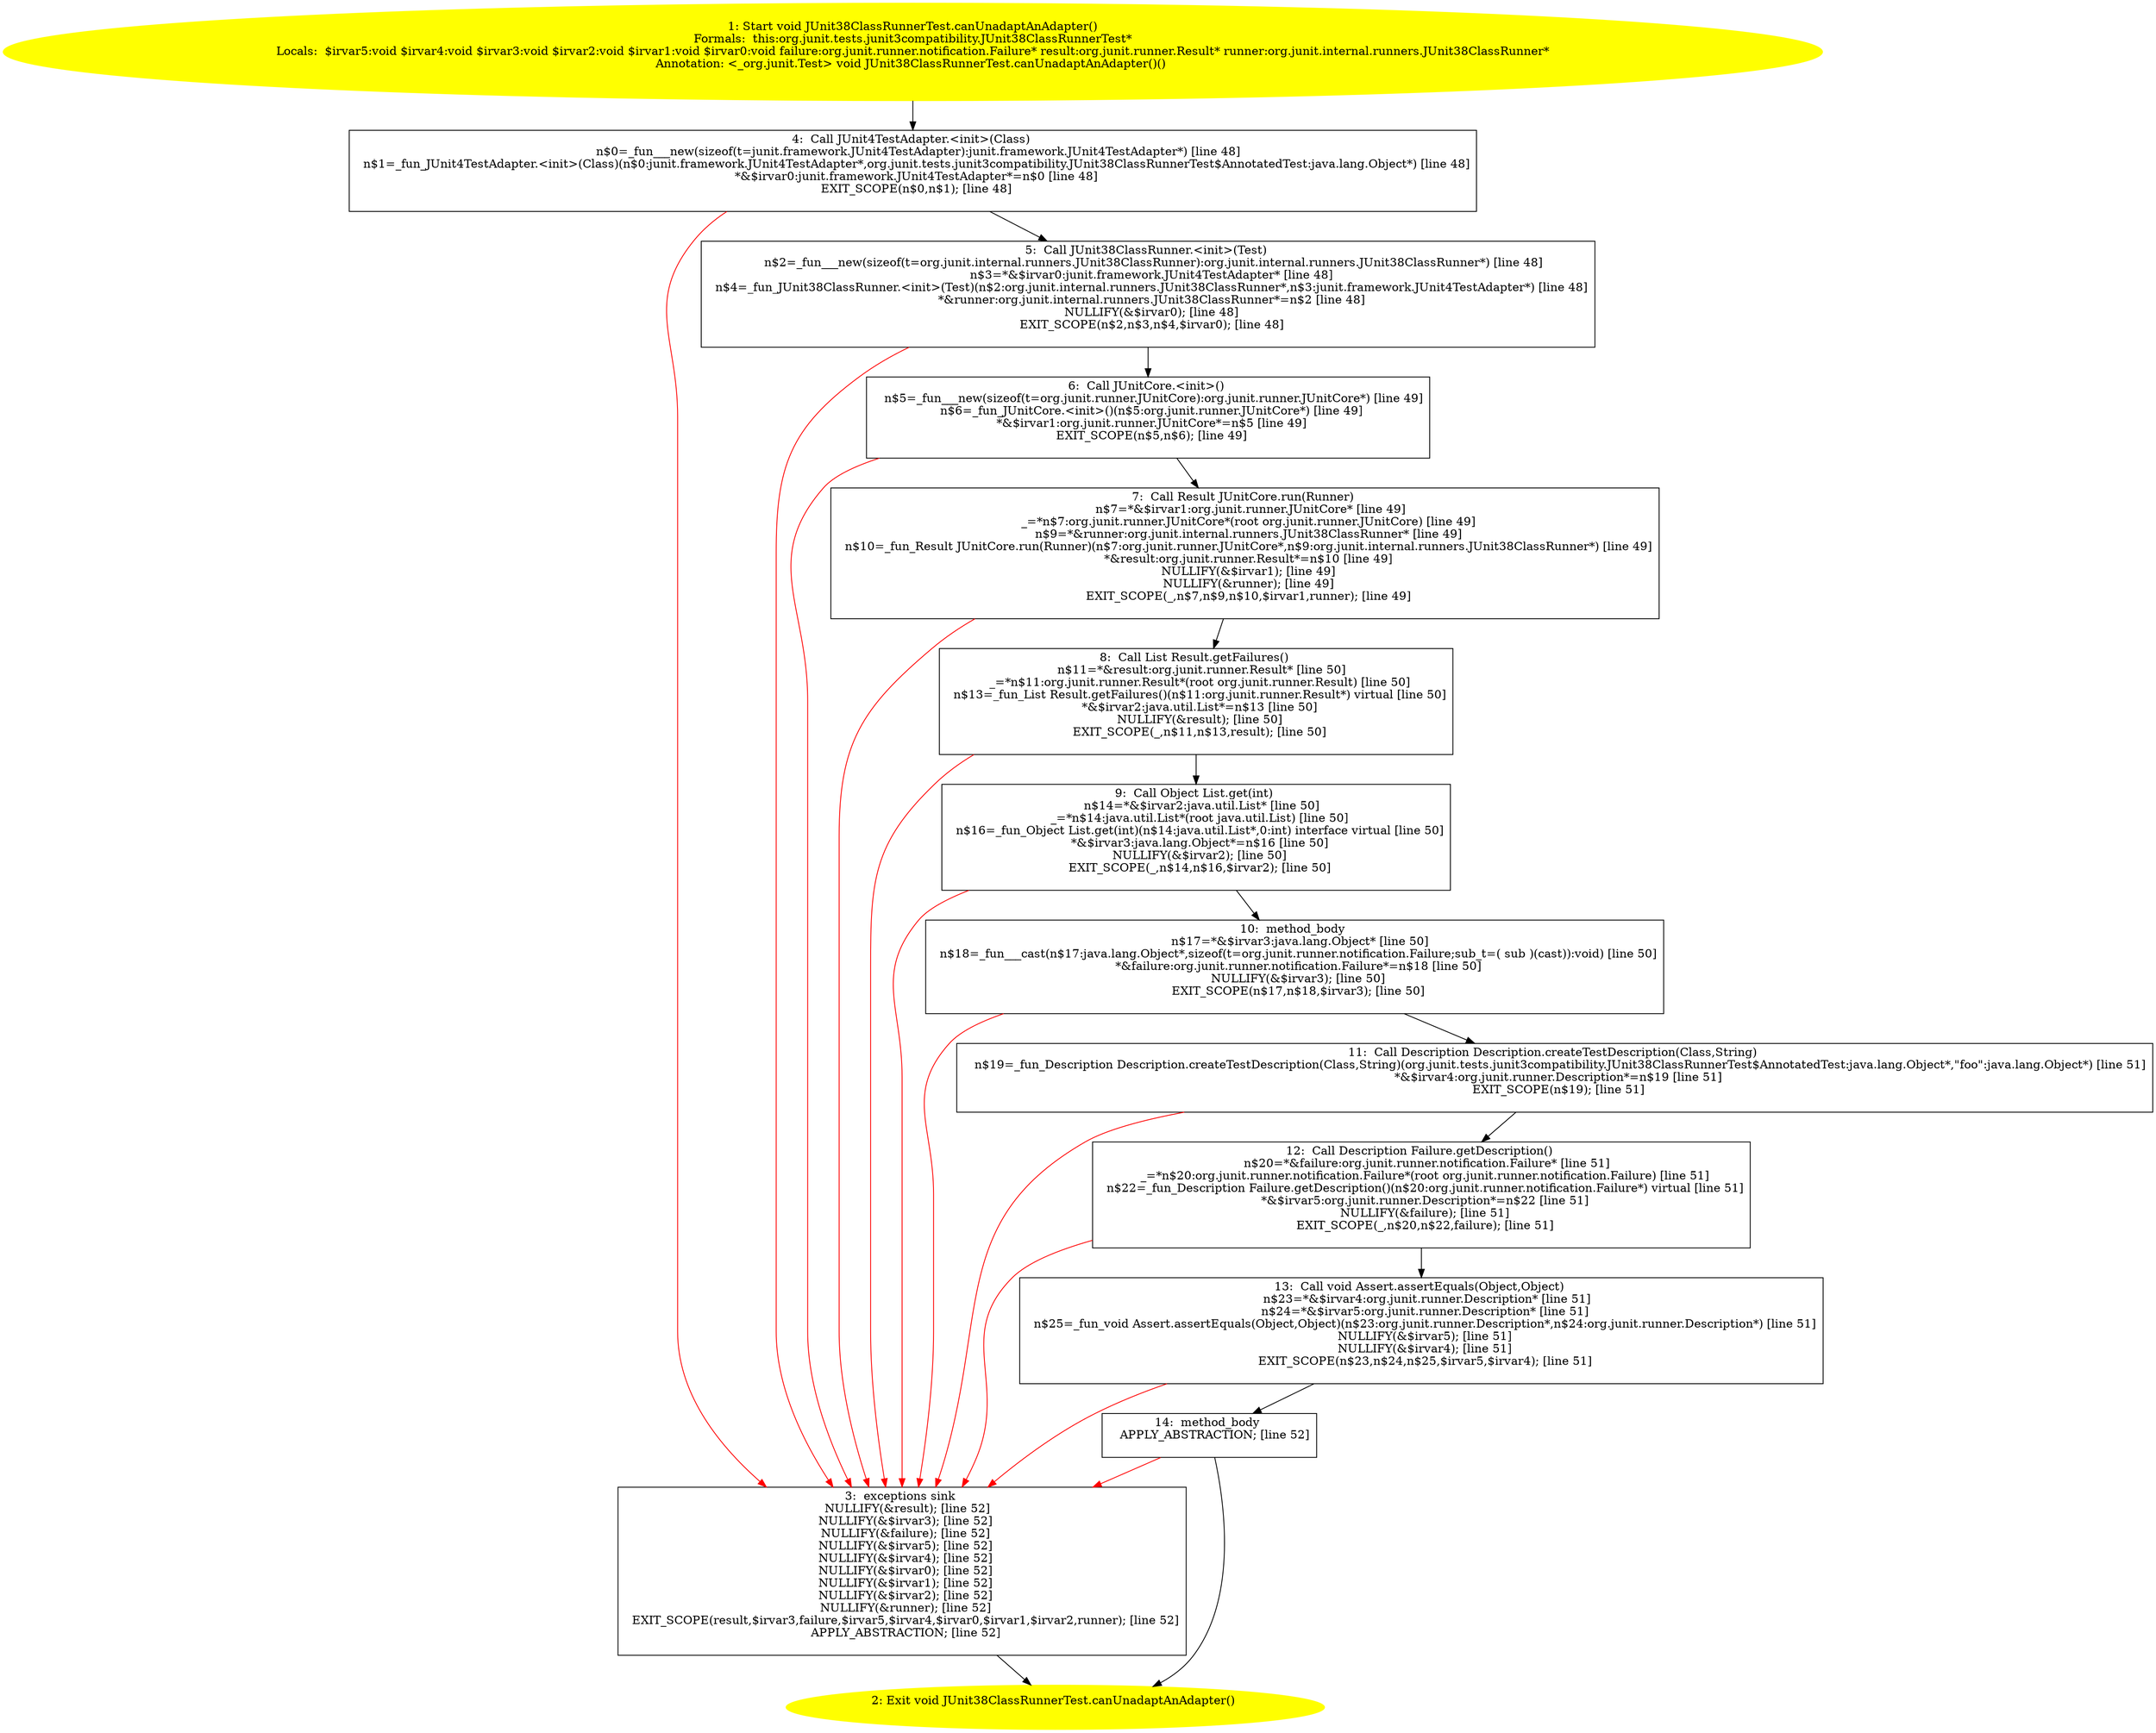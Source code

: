 /* @generated */
digraph cfg {
"org.junit.tests.junit3compatibility.JUnit38ClassRunnerTest.canUnadaptAnAdapter():void.6b862f51f1bc25c391e073fed93e2b44_1" [label="1: Start void JUnit38ClassRunnerTest.canUnadaptAnAdapter()\nFormals:  this:org.junit.tests.junit3compatibility.JUnit38ClassRunnerTest*\nLocals:  $irvar5:void $irvar4:void $irvar3:void $irvar2:void $irvar1:void $irvar0:void failure:org.junit.runner.notification.Failure* result:org.junit.runner.Result* runner:org.junit.internal.runners.JUnit38ClassRunner*\nAnnotation: <_org.junit.Test> void JUnit38ClassRunnerTest.canUnadaptAnAdapter()() \n  " color=yellow style=filled]
	

	 "org.junit.tests.junit3compatibility.JUnit38ClassRunnerTest.canUnadaptAnAdapter():void.6b862f51f1bc25c391e073fed93e2b44_1" -> "org.junit.tests.junit3compatibility.JUnit38ClassRunnerTest.canUnadaptAnAdapter():void.6b862f51f1bc25c391e073fed93e2b44_4" ;
"org.junit.tests.junit3compatibility.JUnit38ClassRunnerTest.canUnadaptAnAdapter():void.6b862f51f1bc25c391e073fed93e2b44_2" [label="2: Exit void JUnit38ClassRunnerTest.canUnadaptAnAdapter() \n  " color=yellow style=filled]
	

"org.junit.tests.junit3compatibility.JUnit38ClassRunnerTest.canUnadaptAnAdapter():void.6b862f51f1bc25c391e073fed93e2b44_3" [label="3:  exceptions sink \n   NULLIFY(&result); [line 52]\n  NULLIFY(&$irvar3); [line 52]\n  NULLIFY(&failure); [line 52]\n  NULLIFY(&$irvar5); [line 52]\n  NULLIFY(&$irvar4); [line 52]\n  NULLIFY(&$irvar0); [line 52]\n  NULLIFY(&$irvar1); [line 52]\n  NULLIFY(&$irvar2); [line 52]\n  NULLIFY(&runner); [line 52]\n  EXIT_SCOPE(result,$irvar3,failure,$irvar5,$irvar4,$irvar0,$irvar1,$irvar2,runner); [line 52]\n  APPLY_ABSTRACTION; [line 52]\n " shape="box"]
	

	 "org.junit.tests.junit3compatibility.JUnit38ClassRunnerTest.canUnadaptAnAdapter():void.6b862f51f1bc25c391e073fed93e2b44_3" -> "org.junit.tests.junit3compatibility.JUnit38ClassRunnerTest.canUnadaptAnAdapter():void.6b862f51f1bc25c391e073fed93e2b44_2" ;
"org.junit.tests.junit3compatibility.JUnit38ClassRunnerTest.canUnadaptAnAdapter():void.6b862f51f1bc25c391e073fed93e2b44_4" [label="4:  Call JUnit4TestAdapter.<init>(Class) \n   n$0=_fun___new(sizeof(t=junit.framework.JUnit4TestAdapter):junit.framework.JUnit4TestAdapter*) [line 48]\n  n$1=_fun_JUnit4TestAdapter.<init>(Class)(n$0:junit.framework.JUnit4TestAdapter*,org.junit.tests.junit3compatibility.JUnit38ClassRunnerTest$AnnotatedTest:java.lang.Object*) [line 48]\n  *&$irvar0:junit.framework.JUnit4TestAdapter*=n$0 [line 48]\n  EXIT_SCOPE(n$0,n$1); [line 48]\n " shape="box"]
	

	 "org.junit.tests.junit3compatibility.JUnit38ClassRunnerTest.canUnadaptAnAdapter():void.6b862f51f1bc25c391e073fed93e2b44_4" -> "org.junit.tests.junit3compatibility.JUnit38ClassRunnerTest.canUnadaptAnAdapter():void.6b862f51f1bc25c391e073fed93e2b44_5" ;
	 "org.junit.tests.junit3compatibility.JUnit38ClassRunnerTest.canUnadaptAnAdapter():void.6b862f51f1bc25c391e073fed93e2b44_4" -> "org.junit.tests.junit3compatibility.JUnit38ClassRunnerTest.canUnadaptAnAdapter():void.6b862f51f1bc25c391e073fed93e2b44_3" [color="red" ];
"org.junit.tests.junit3compatibility.JUnit38ClassRunnerTest.canUnadaptAnAdapter():void.6b862f51f1bc25c391e073fed93e2b44_5" [label="5:  Call JUnit38ClassRunner.<init>(Test) \n   n$2=_fun___new(sizeof(t=org.junit.internal.runners.JUnit38ClassRunner):org.junit.internal.runners.JUnit38ClassRunner*) [line 48]\n  n$3=*&$irvar0:junit.framework.JUnit4TestAdapter* [line 48]\n  n$4=_fun_JUnit38ClassRunner.<init>(Test)(n$2:org.junit.internal.runners.JUnit38ClassRunner*,n$3:junit.framework.JUnit4TestAdapter*) [line 48]\n  *&runner:org.junit.internal.runners.JUnit38ClassRunner*=n$2 [line 48]\n  NULLIFY(&$irvar0); [line 48]\n  EXIT_SCOPE(n$2,n$3,n$4,$irvar0); [line 48]\n " shape="box"]
	

	 "org.junit.tests.junit3compatibility.JUnit38ClassRunnerTest.canUnadaptAnAdapter():void.6b862f51f1bc25c391e073fed93e2b44_5" -> "org.junit.tests.junit3compatibility.JUnit38ClassRunnerTest.canUnadaptAnAdapter():void.6b862f51f1bc25c391e073fed93e2b44_6" ;
	 "org.junit.tests.junit3compatibility.JUnit38ClassRunnerTest.canUnadaptAnAdapter():void.6b862f51f1bc25c391e073fed93e2b44_5" -> "org.junit.tests.junit3compatibility.JUnit38ClassRunnerTest.canUnadaptAnAdapter():void.6b862f51f1bc25c391e073fed93e2b44_3" [color="red" ];
"org.junit.tests.junit3compatibility.JUnit38ClassRunnerTest.canUnadaptAnAdapter():void.6b862f51f1bc25c391e073fed93e2b44_6" [label="6:  Call JUnitCore.<init>() \n   n$5=_fun___new(sizeof(t=org.junit.runner.JUnitCore):org.junit.runner.JUnitCore*) [line 49]\n  n$6=_fun_JUnitCore.<init>()(n$5:org.junit.runner.JUnitCore*) [line 49]\n  *&$irvar1:org.junit.runner.JUnitCore*=n$5 [line 49]\n  EXIT_SCOPE(n$5,n$6); [line 49]\n " shape="box"]
	

	 "org.junit.tests.junit3compatibility.JUnit38ClassRunnerTest.canUnadaptAnAdapter():void.6b862f51f1bc25c391e073fed93e2b44_6" -> "org.junit.tests.junit3compatibility.JUnit38ClassRunnerTest.canUnadaptAnAdapter():void.6b862f51f1bc25c391e073fed93e2b44_7" ;
	 "org.junit.tests.junit3compatibility.JUnit38ClassRunnerTest.canUnadaptAnAdapter():void.6b862f51f1bc25c391e073fed93e2b44_6" -> "org.junit.tests.junit3compatibility.JUnit38ClassRunnerTest.canUnadaptAnAdapter():void.6b862f51f1bc25c391e073fed93e2b44_3" [color="red" ];
"org.junit.tests.junit3compatibility.JUnit38ClassRunnerTest.canUnadaptAnAdapter():void.6b862f51f1bc25c391e073fed93e2b44_7" [label="7:  Call Result JUnitCore.run(Runner) \n   n$7=*&$irvar1:org.junit.runner.JUnitCore* [line 49]\n  _=*n$7:org.junit.runner.JUnitCore*(root org.junit.runner.JUnitCore) [line 49]\n  n$9=*&runner:org.junit.internal.runners.JUnit38ClassRunner* [line 49]\n  n$10=_fun_Result JUnitCore.run(Runner)(n$7:org.junit.runner.JUnitCore*,n$9:org.junit.internal.runners.JUnit38ClassRunner*) [line 49]\n  *&result:org.junit.runner.Result*=n$10 [line 49]\n  NULLIFY(&$irvar1); [line 49]\n  NULLIFY(&runner); [line 49]\n  EXIT_SCOPE(_,n$7,n$9,n$10,$irvar1,runner); [line 49]\n " shape="box"]
	

	 "org.junit.tests.junit3compatibility.JUnit38ClassRunnerTest.canUnadaptAnAdapter():void.6b862f51f1bc25c391e073fed93e2b44_7" -> "org.junit.tests.junit3compatibility.JUnit38ClassRunnerTest.canUnadaptAnAdapter():void.6b862f51f1bc25c391e073fed93e2b44_8" ;
	 "org.junit.tests.junit3compatibility.JUnit38ClassRunnerTest.canUnadaptAnAdapter():void.6b862f51f1bc25c391e073fed93e2b44_7" -> "org.junit.tests.junit3compatibility.JUnit38ClassRunnerTest.canUnadaptAnAdapter():void.6b862f51f1bc25c391e073fed93e2b44_3" [color="red" ];
"org.junit.tests.junit3compatibility.JUnit38ClassRunnerTest.canUnadaptAnAdapter():void.6b862f51f1bc25c391e073fed93e2b44_8" [label="8:  Call List Result.getFailures() \n   n$11=*&result:org.junit.runner.Result* [line 50]\n  _=*n$11:org.junit.runner.Result*(root org.junit.runner.Result) [line 50]\n  n$13=_fun_List Result.getFailures()(n$11:org.junit.runner.Result*) virtual [line 50]\n  *&$irvar2:java.util.List*=n$13 [line 50]\n  NULLIFY(&result); [line 50]\n  EXIT_SCOPE(_,n$11,n$13,result); [line 50]\n " shape="box"]
	

	 "org.junit.tests.junit3compatibility.JUnit38ClassRunnerTest.canUnadaptAnAdapter():void.6b862f51f1bc25c391e073fed93e2b44_8" -> "org.junit.tests.junit3compatibility.JUnit38ClassRunnerTest.canUnadaptAnAdapter():void.6b862f51f1bc25c391e073fed93e2b44_9" ;
	 "org.junit.tests.junit3compatibility.JUnit38ClassRunnerTest.canUnadaptAnAdapter():void.6b862f51f1bc25c391e073fed93e2b44_8" -> "org.junit.tests.junit3compatibility.JUnit38ClassRunnerTest.canUnadaptAnAdapter():void.6b862f51f1bc25c391e073fed93e2b44_3" [color="red" ];
"org.junit.tests.junit3compatibility.JUnit38ClassRunnerTest.canUnadaptAnAdapter():void.6b862f51f1bc25c391e073fed93e2b44_9" [label="9:  Call Object List.get(int) \n   n$14=*&$irvar2:java.util.List* [line 50]\n  _=*n$14:java.util.List*(root java.util.List) [line 50]\n  n$16=_fun_Object List.get(int)(n$14:java.util.List*,0:int) interface virtual [line 50]\n  *&$irvar3:java.lang.Object*=n$16 [line 50]\n  NULLIFY(&$irvar2); [line 50]\n  EXIT_SCOPE(_,n$14,n$16,$irvar2); [line 50]\n " shape="box"]
	

	 "org.junit.tests.junit3compatibility.JUnit38ClassRunnerTest.canUnadaptAnAdapter():void.6b862f51f1bc25c391e073fed93e2b44_9" -> "org.junit.tests.junit3compatibility.JUnit38ClassRunnerTest.canUnadaptAnAdapter():void.6b862f51f1bc25c391e073fed93e2b44_10" ;
	 "org.junit.tests.junit3compatibility.JUnit38ClassRunnerTest.canUnadaptAnAdapter():void.6b862f51f1bc25c391e073fed93e2b44_9" -> "org.junit.tests.junit3compatibility.JUnit38ClassRunnerTest.canUnadaptAnAdapter():void.6b862f51f1bc25c391e073fed93e2b44_3" [color="red" ];
"org.junit.tests.junit3compatibility.JUnit38ClassRunnerTest.canUnadaptAnAdapter():void.6b862f51f1bc25c391e073fed93e2b44_10" [label="10:  method_body \n   n$17=*&$irvar3:java.lang.Object* [line 50]\n  n$18=_fun___cast(n$17:java.lang.Object*,sizeof(t=org.junit.runner.notification.Failure;sub_t=( sub )(cast)):void) [line 50]\n  *&failure:org.junit.runner.notification.Failure*=n$18 [line 50]\n  NULLIFY(&$irvar3); [line 50]\n  EXIT_SCOPE(n$17,n$18,$irvar3); [line 50]\n " shape="box"]
	

	 "org.junit.tests.junit3compatibility.JUnit38ClassRunnerTest.canUnadaptAnAdapter():void.6b862f51f1bc25c391e073fed93e2b44_10" -> "org.junit.tests.junit3compatibility.JUnit38ClassRunnerTest.canUnadaptAnAdapter():void.6b862f51f1bc25c391e073fed93e2b44_11" ;
	 "org.junit.tests.junit3compatibility.JUnit38ClassRunnerTest.canUnadaptAnAdapter():void.6b862f51f1bc25c391e073fed93e2b44_10" -> "org.junit.tests.junit3compatibility.JUnit38ClassRunnerTest.canUnadaptAnAdapter():void.6b862f51f1bc25c391e073fed93e2b44_3" [color="red" ];
"org.junit.tests.junit3compatibility.JUnit38ClassRunnerTest.canUnadaptAnAdapter():void.6b862f51f1bc25c391e073fed93e2b44_11" [label="11:  Call Description Description.createTestDescription(Class,String) \n   n$19=_fun_Description Description.createTestDescription(Class,String)(org.junit.tests.junit3compatibility.JUnit38ClassRunnerTest$AnnotatedTest:java.lang.Object*,\"foo\":java.lang.Object*) [line 51]\n  *&$irvar4:org.junit.runner.Description*=n$19 [line 51]\n  EXIT_SCOPE(n$19); [line 51]\n " shape="box"]
	

	 "org.junit.tests.junit3compatibility.JUnit38ClassRunnerTest.canUnadaptAnAdapter():void.6b862f51f1bc25c391e073fed93e2b44_11" -> "org.junit.tests.junit3compatibility.JUnit38ClassRunnerTest.canUnadaptAnAdapter():void.6b862f51f1bc25c391e073fed93e2b44_12" ;
	 "org.junit.tests.junit3compatibility.JUnit38ClassRunnerTest.canUnadaptAnAdapter():void.6b862f51f1bc25c391e073fed93e2b44_11" -> "org.junit.tests.junit3compatibility.JUnit38ClassRunnerTest.canUnadaptAnAdapter():void.6b862f51f1bc25c391e073fed93e2b44_3" [color="red" ];
"org.junit.tests.junit3compatibility.JUnit38ClassRunnerTest.canUnadaptAnAdapter():void.6b862f51f1bc25c391e073fed93e2b44_12" [label="12:  Call Description Failure.getDescription() \n   n$20=*&failure:org.junit.runner.notification.Failure* [line 51]\n  _=*n$20:org.junit.runner.notification.Failure*(root org.junit.runner.notification.Failure) [line 51]\n  n$22=_fun_Description Failure.getDescription()(n$20:org.junit.runner.notification.Failure*) virtual [line 51]\n  *&$irvar5:org.junit.runner.Description*=n$22 [line 51]\n  NULLIFY(&failure); [line 51]\n  EXIT_SCOPE(_,n$20,n$22,failure); [line 51]\n " shape="box"]
	

	 "org.junit.tests.junit3compatibility.JUnit38ClassRunnerTest.canUnadaptAnAdapter():void.6b862f51f1bc25c391e073fed93e2b44_12" -> "org.junit.tests.junit3compatibility.JUnit38ClassRunnerTest.canUnadaptAnAdapter():void.6b862f51f1bc25c391e073fed93e2b44_13" ;
	 "org.junit.tests.junit3compatibility.JUnit38ClassRunnerTest.canUnadaptAnAdapter():void.6b862f51f1bc25c391e073fed93e2b44_12" -> "org.junit.tests.junit3compatibility.JUnit38ClassRunnerTest.canUnadaptAnAdapter():void.6b862f51f1bc25c391e073fed93e2b44_3" [color="red" ];
"org.junit.tests.junit3compatibility.JUnit38ClassRunnerTest.canUnadaptAnAdapter():void.6b862f51f1bc25c391e073fed93e2b44_13" [label="13:  Call void Assert.assertEquals(Object,Object) \n   n$23=*&$irvar4:org.junit.runner.Description* [line 51]\n  n$24=*&$irvar5:org.junit.runner.Description* [line 51]\n  n$25=_fun_void Assert.assertEquals(Object,Object)(n$23:org.junit.runner.Description*,n$24:org.junit.runner.Description*) [line 51]\n  NULLIFY(&$irvar5); [line 51]\n  NULLIFY(&$irvar4); [line 51]\n  EXIT_SCOPE(n$23,n$24,n$25,$irvar5,$irvar4); [line 51]\n " shape="box"]
	

	 "org.junit.tests.junit3compatibility.JUnit38ClassRunnerTest.canUnadaptAnAdapter():void.6b862f51f1bc25c391e073fed93e2b44_13" -> "org.junit.tests.junit3compatibility.JUnit38ClassRunnerTest.canUnadaptAnAdapter():void.6b862f51f1bc25c391e073fed93e2b44_14" ;
	 "org.junit.tests.junit3compatibility.JUnit38ClassRunnerTest.canUnadaptAnAdapter():void.6b862f51f1bc25c391e073fed93e2b44_13" -> "org.junit.tests.junit3compatibility.JUnit38ClassRunnerTest.canUnadaptAnAdapter():void.6b862f51f1bc25c391e073fed93e2b44_3" [color="red" ];
"org.junit.tests.junit3compatibility.JUnit38ClassRunnerTest.canUnadaptAnAdapter():void.6b862f51f1bc25c391e073fed93e2b44_14" [label="14:  method_body \n   APPLY_ABSTRACTION; [line 52]\n " shape="box"]
	

	 "org.junit.tests.junit3compatibility.JUnit38ClassRunnerTest.canUnadaptAnAdapter():void.6b862f51f1bc25c391e073fed93e2b44_14" -> "org.junit.tests.junit3compatibility.JUnit38ClassRunnerTest.canUnadaptAnAdapter():void.6b862f51f1bc25c391e073fed93e2b44_2" ;
	 "org.junit.tests.junit3compatibility.JUnit38ClassRunnerTest.canUnadaptAnAdapter():void.6b862f51f1bc25c391e073fed93e2b44_14" -> "org.junit.tests.junit3compatibility.JUnit38ClassRunnerTest.canUnadaptAnAdapter():void.6b862f51f1bc25c391e073fed93e2b44_3" [color="red" ];
}
